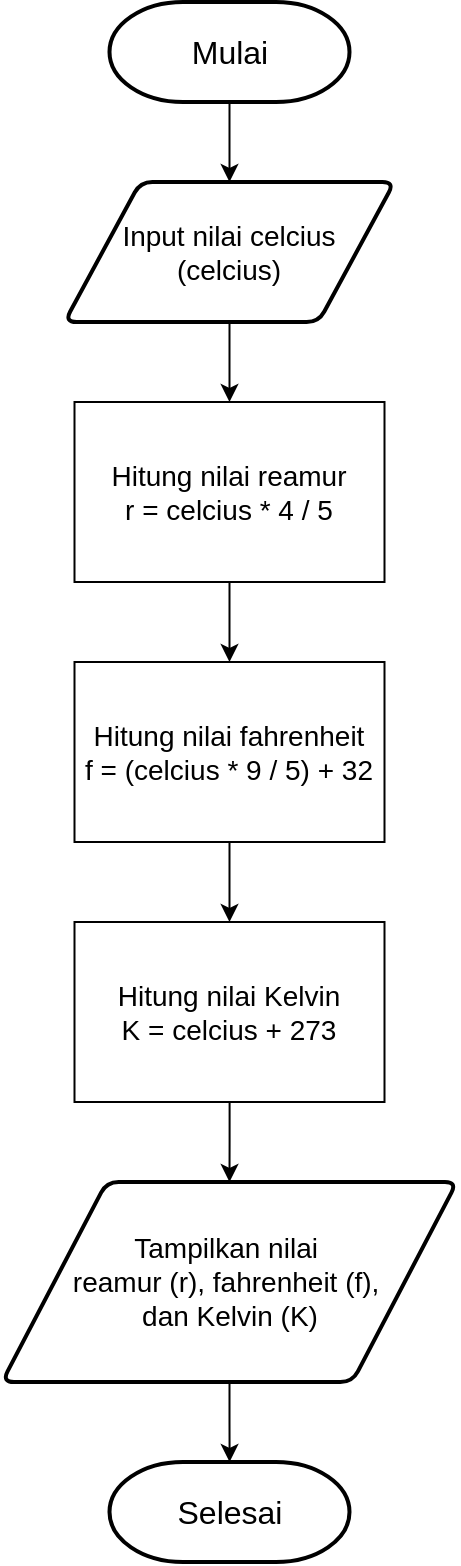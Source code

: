 <mxfile version="24.7.7">
  <diagram name="Page-1" id="Yp-D_o9VCTWESZNkcrKs">
    <mxGraphModel dx="1050" dy="581" grid="1" gridSize="10" guides="1" tooltips="1" connect="1" arrows="1" fold="1" page="1" pageScale="1" pageWidth="850" pageHeight="1100" math="0" shadow="0">
      <root>
        <mxCell id="0" />
        <mxCell id="1" parent="0" />
        <mxCell id="otzFKHewE9aWXzk_kep4-3" value="" style="edgeStyle=orthogonalEdgeStyle;rounded=0;orthogonalLoop=1;jettySize=auto;html=1;" parent="1" source="otzFKHewE9aWXzk_kep4-1" target="otzFKHewE9aWXzk_kep4-2" edge="1">
          <mxGeometry relative="1" as="geometry" />
        </mxCell>
        <mxCell id="otzFKHewE9aWXzk_kep4-1" value="&lt;font style=&quot;font-size: 16px;&quot;&gt;Mulai&lt;/font&gt;" style="strokeWidth=2;html=1;shape=mxgraph.flowchart.terminator;whiteSpace=wrap;" parent="1" vertex="1">
          <mxGeometry x="333.75" y="40" width="120" height="50" as="geometry" />
        </mxCell>
        <mxCell id="TgSFuIB_w0pTf3NEkXZc-2" value="" style="edgeStyle=orthogonalEdgeStyle;rounded=0;orthogonalLoop=1;jettySize=auto;html=1;" edge="1" parent="1" source="otzFKHewE9aWXzk_kep4-2" target="TgSFuIB_w0pTf3NEkXZc-1">
          <mxGeometry relative="1" as="geometry" />
        </mxCell>
        <mxCell id="otzFKHewE9aWXzk_kep4-2" value="&lt;font style=&quot;font-size: 14px;&quot;&gt;Input nilai celcius&lt;/font&gt;&lt;div style=&quot;font-size: 14px;&quot;&gt;&lt;font style=&quot;font-size: 14px;&quot;&gt;(celcius)&lt;/font&gt;&lt;/div&gt;" style="shape=parallelogram;html=1;strokeWidth=2;perimeter=parallelogramPerimeter;whiteSpace=wrap;rounded=1;arcSize=12;size=0.23;" parent="1" vertex="1">
          <mxGeometry x="311.25" y="130" width="165" height="70" as="geometry" />
        </mxCell>
        <mxCell id="TgSFuIB_w0pTf3NEkXZc-5" value="" style="edgeStyle=orthogonalEdgeStyle;rounded=0;orthogonalLoop=1;jettySize=auto;html=1;" edge="1" parent="1" source="TgSFuIB_w0pTf3NEkXZc-1" target="TgSFuIB_w0pTf3NEkXZc-4">
          <mxGeometry relative="1" as="geometry" />
        </mxCell>
        <mxCell id="TgSFuIB_w0pTf3NEkXZc-1" value="&lt;font style=&quot;font-size: 14px;&quot;&gt;Hitung nilai reamur&lt;/font&gt;&lt;div style=&quot;font-size: 14px;&quot;&gt;&lt;font style=&quot;font-size: 14px;&quot;&gt;r = celcius * 4 / 5&lt;/font&gt;&lt;/div&gt;" style="rounded=0;whiteSpace=wrap;html=1;" vertex="1" parent="1">
          <mxGeometry x="316.25" y="240" width="155" height="90" as="geometry" />
        </mxCell>
        <mxCell id="TgSFuIB_w0pTf3NEkXZc-7" value="" style="edgeStyle=orthogonalEdgeStyle;rounded=0;orthogonalLoop=1;jettySize=auto;html=1;" edge="1" parent="1" source="TgSFuIB_w0pTf3NEkXZc-4" target="TgSFuIB_w0pTf3NEkXZc-6">
          <mxGeometry relative="1" as="geometry" />
        </mxCell>
        <mxCell id="TgSFuIB_w0pTf3NEkXZc-4" value="&lt;font style=&quot;font-size: 14px;&quot;&gt;Hitung nilai fahrenheit&lt;/font&gt;&lt;div style=&quot;font-size: 14px;&quot;&gt;&lt;font style=&quot;font-size: 14px;&quot;&gt;f = (celcius * 9 / 5) + 32&lt;/font&gt;&lt;/div&gt;" style="rounded=0;whiteSpace=wrap;html=1;" vertex="1" parent="1">
          <mxGeometry x="316.25" y="370" width="155" height="90" as="geometry" />
        </mxCell>
        <mxCell id="TgSFuIB_w0pTf3NEkXZc-10" value="" style="edgeStyle=orthogonalEdgeStyle;rounded=0;orthogonalLoop=1;jettySize=auto;html=1;" edge="1" parent="1" source="TgSFuIB_w0pTf3NEkXZc-6" target="TgSFuIB_w0pTf3NEkXZc-9">
          <mxGeometry relative="1" as="geometry" />
        </mxCell>
        <mxCell id="TgSFuIB_w0pTf3NEkXZc-6" value="&lt;font style=&quot;font-size: 14px;&quot;&gt;Hitung nilai Kelvin&lt;/font&gt;&lt;div style=&quot;font-size: 14px;&quot;&gt;&lt;font style=&quot;font-size: 14px;&quot;&gt;K = celcius + 273&lt;/font&gt;&lt;/div&gt;" style="rounded=0;whiteSpace=wrap;html=1;" vertex="1" parent="1">
          <mxGeometry x="316.25" y="500" width="155" height="90" as="geometry" />
        </mxCell>
        <mxCell id="TgSFuIB_w0pTf3NEkXZc-12" value="" style="edgeStyle=orthogonalEdgeStyle;rounded=0;orthogonalLoop=1;jettySize=auto;html=1;" edge="1" parent="1" source="TgSFuIB_w0pTf3NEkXZc-9" target="TgSFuIB_w0pTf3NEkXZc-11">
          <mxGeometry relative="1" as="geometry" />
        </mxCell>
        <mxCell id="TgSFuIB_w0pTf3NEkXZc-9" value="&lt;span style=&quot;font-size: 14px;&quot;&gt;Tampilkan nilai&amp;nbsp;&lt;/span&gt;&lt;div&gt;&lt;span style=&quot;font-size: 14px;&quot;&gt;reamur (r), fahrenheit (f),&amp;nbsp;&lt;/span&gt;&lt;/div&gt;&lt;div&gt;&lt;span style=&quot;font-size: 14px; background-color: initial;&quot;&gt;dan Kelvin (K)&lt;/span&gt;&lt;/div&gt;" style="shape=parallelogram;html=1;strokeWidth=2;perimeter=parallelogramPerimeter;whiteSpace=wrap;rounded=1;arcSize=12;size=0.23;" vertex="1" parent="1">
          <mxGeometry x="280" y="630" width="227.5" height="100" as="geometry" />
        </mxCell>
        <mxCell id="TgSFuIB_w0pTf3NEkXZc-11" value="&lt;font style=&quot;font-size: 16px;&quot;&gt;Selesai&lt;/font&gt;" style="strokeWidth=2;html=1;shape=mxgraph.flowchart.terminator;whiteSpace=wrap;" vertex="1" parent="1">
          <mxGeometry x="333.75" y="770" width="120" height="50" as="geometry" />
        </mxCell>
      </root>
    </mxGraphModel>
  </diagram>
</mxfile>
